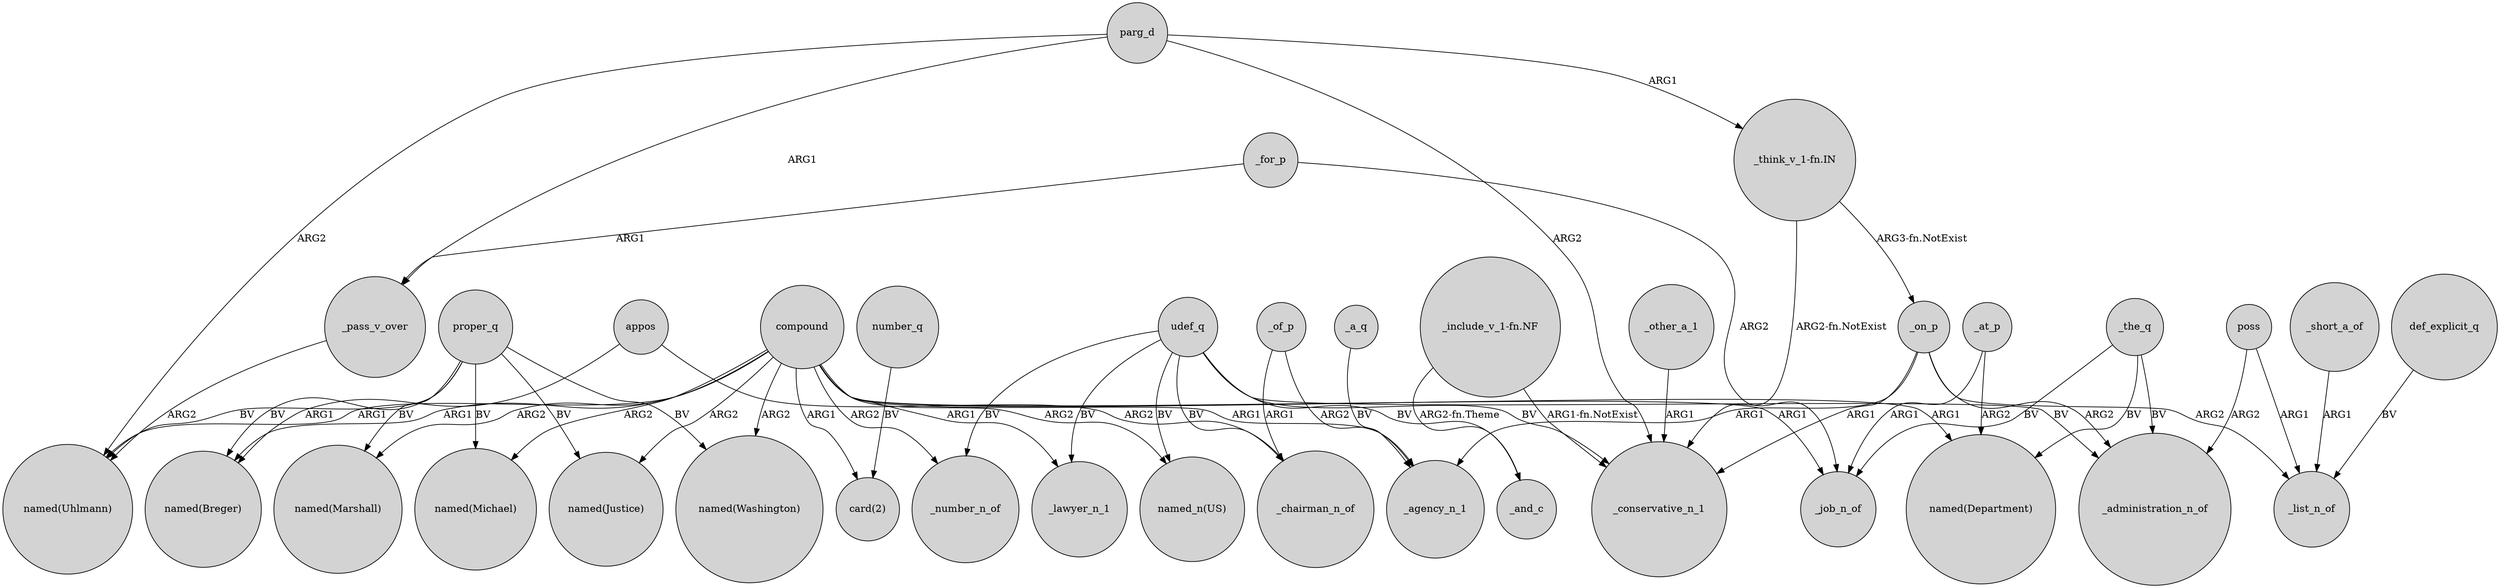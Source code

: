 digraph {
	node [shape=circle style=filled]
	udef_q -> _administration_n_of [label=BV]
	_for_p -> _job_n_of [label=ARG2]
	proper_q -> "named(Breger)" [label=BV]
	compound -> _agency_n_1 [label=ARG1]
	udef_q -> "named_n(US)" [label=BV]
	udef_q -> _number_n_of [label=BV]
	compound -> _lawyer_n_1 [label=ARG1]
	_other_a_1 -> _conservative_n_1 [label=ARG1]
	_on_p -> _list_n_of [label=ARG2]
	appos -> "named(Breger)" [label=ARG1]
	"_think_v_1-fn.IN" -> _on_p [label="ARG3-fn.NotExist"]
	_on_p -> _agency_n_1 [label=ARG1]
	_pass_v_over -> "named(Uhlmann)" [label=ARG2]
	_of_p -> _chairman_n_of [label=ARG1]
	_short_a_of -> _list_n_of [label=ARG1]
	compound -> "named(Breger)" [label=ARG1]
	"_include_v_1-fn.NF" -> _conservative_n_1 [label="ARG1-fn.NotExist"]
	parg_d -> "named(Uhlmann)" [label=ARG2]
	parg_d -> _conservative_n_1 [label=ARG2]
	_on_p -> _conservative_n_1 [label=ARG1]
	_at_p -> "named(Department)" [label=ARG2]
	compound -> "named(Marshall)" [label=ARG2]
	udef_q -> _chairman_n_of [label=BV]
	udef_q -> _conservative_n_1 [label=BV]
	compound -> "named(Uhlmann)" [label=ARG1]
	proper_q -> "named(Michael)" [label=BV]
	proper_q -> "named(Washington)" [label=BV]
	def_explicit_q -> _list_n_of [label=BV]
	compound -> "named_n(US)" [label=ARG2]
	poss -> _administration_n_of [label=ARG2]
	compound -> _job_n_of [label=ARG1]
	appos -> _chairman_n_of [label=ARG2]
	_at_p -> _job_n_of [label=ARG1]
	parg_d -> _pass_v_over [label=ARG1]
	proper_q -> "named(Justice)" [label=BV]
	compound -> "named(Justice)" [label=ARG2]
	udef_q -> _lawyer_n_1 [label=BV]
	_the_q -> _job_n_of [label=BV]
	compound -> "card(2)" [label=ARG1]
	poss -> _list_n_of [label=ARG1]
	_of_p -> _agency_n_1 [label=ARG2]
	_the_q -> "named(Department)" [label=BV]
	"_include_v_1-fn.NF" -> _and_c [label="ARG2-fn.Theme"]
	"_think_v_1-fn.IN" -> _conservative_n_1 [label="ARG2-fn.NotExist"]
	_a_q -> _agency_n_1 [label=BV]
	_on_p -> _administration_n_of [label=ARG2]
	proper_q -> "named(Marshall)" [label=BV]
	compound -> "named(Washington)" [label=ARG2]
	compound -> _number_n_of [label=ARG2]
	compound -> "named(Department)" [label=ARG1]
	_the_q -> _administration_n_of [label=BV]
	udef_q -> _and_c [label=BV]
	_for_p -> _pass_v_over [label=ARG1]
	number_q -> "card(2)" [label=BV]
	compound -> "named(Michael)" [label=ARG2]
	proper_q -> "named(Uhlmann)" [label=BV]
	parg_d -> "_think_v_1-fn.IN" [label=ARG1]
}
